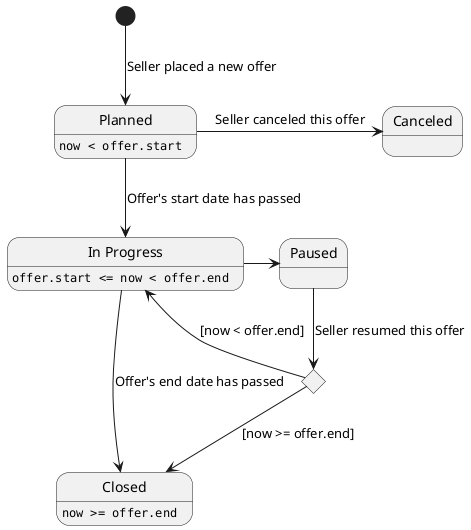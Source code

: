 @startuml

' https://plantuml.com/state-diagram
' https://plantuml.com/creole

state "Planned" as planned
planned : ""now < offer.start""

state "In Progress" as progress
progress : ""offer.start <= now < offer.end""

state "Paused" as paused

state "Resuming" as resuming <<choice>>

state "Canceled" as canceled

state "Closed" as closed
closed : ""now >= offer.end""

[*] --> planned : Seller placed a new offer
planned -down-> progress : Offer's start date has passed
planned -right-> canceled : Seller canceled this offer
progress -right-> paused
paused -down-> resuming : Seller resumed this offer
resuming --> progress : [now < offer.end]
resuming --> closed : [now >= offer.end]

progress --> closed : Offer's end date has passed


@enduml
